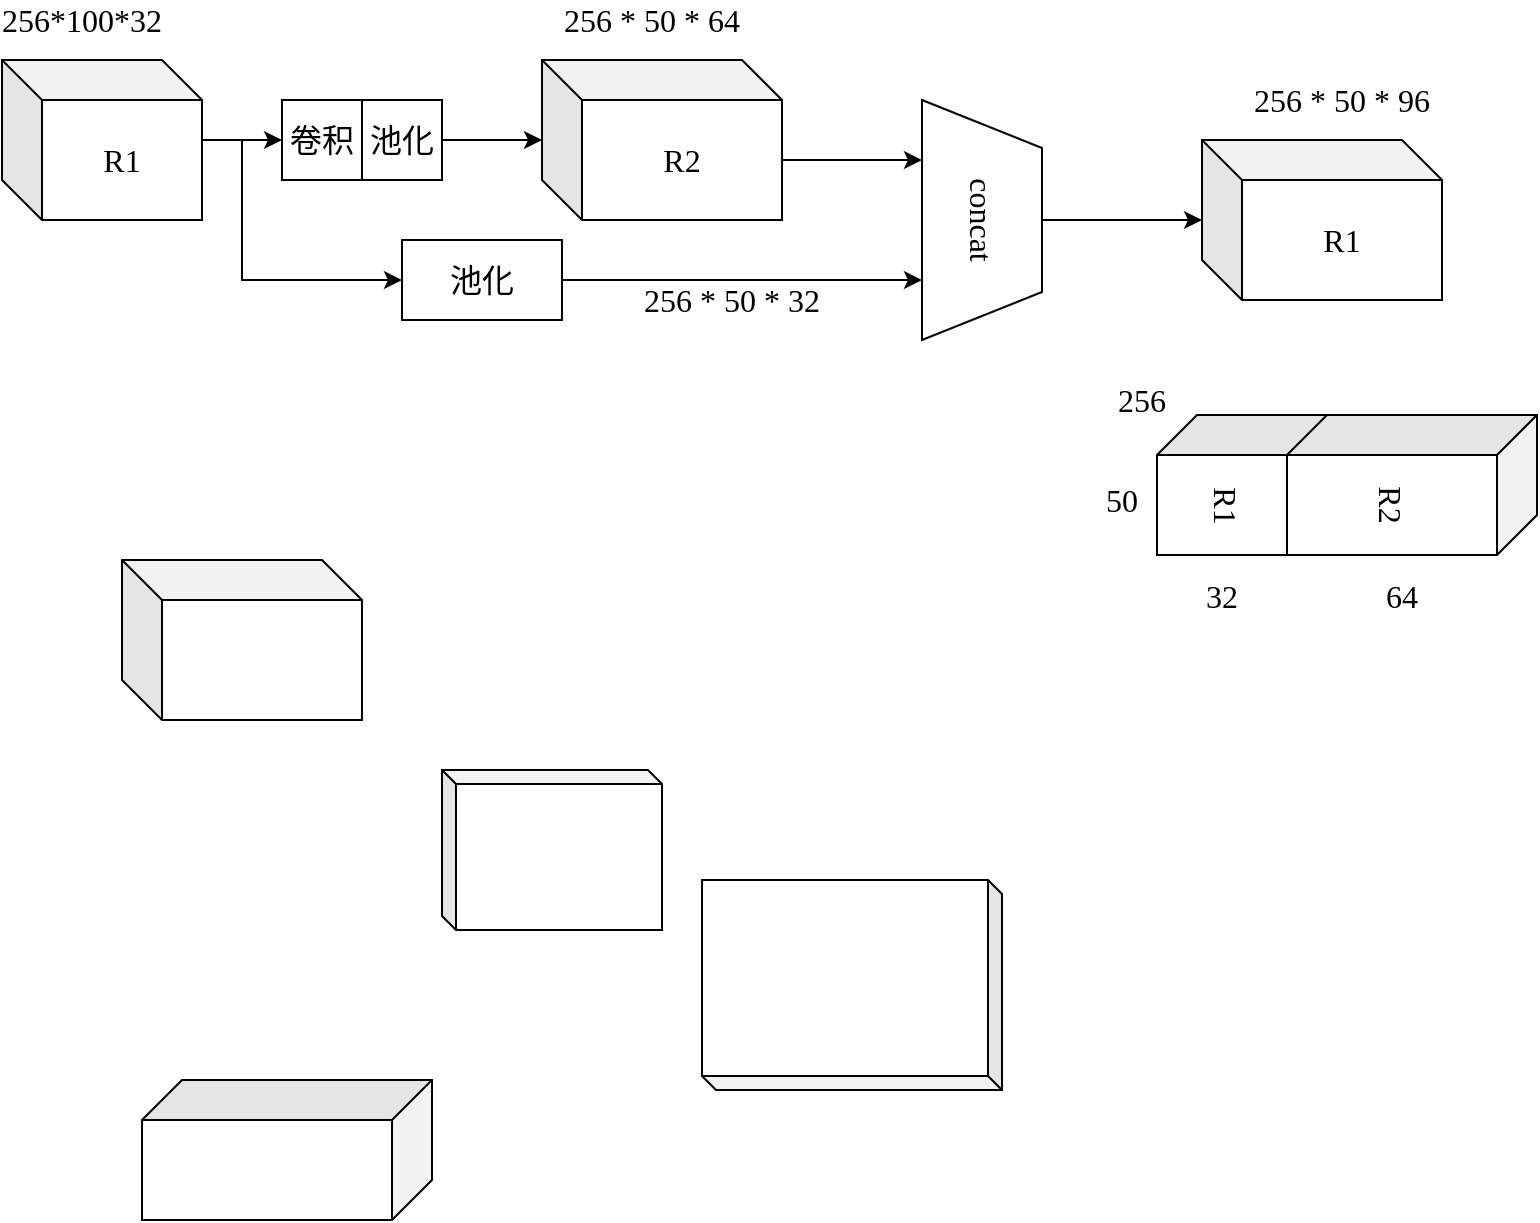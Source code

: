 <mxfile version="12.7.9" type="github">
  <diagram id="qBqB7yWqQwRtmxhurrX3" name="Page-1">
    <mxGraphModel dx="1019" dy="465" grid="1" gridSize="10" guides="1" tooltips="1" connect="1" arrows="1" fold="1" page="1" pageScale="1" pageWidth="827" pageHeight="1169" math="0" shadow="0">
      <root>
        <mxCell id="0" />
        <mxCell id="1" parent="0" />
        <mxCell id="6X_6MJS2qdIgpcQexAnd-26" value="" style="edgeStyle=orthogonalEdgeStyle;rounded=0;orthogonalLoop=1;jettySize=auto;html=1;entryX=0;entryY=0.5;entryDx=0;entryDy=0;fontFamily=Times New Roman;fontSize=16;" parent="1" source="6X_6MJS2qdIgpcQexAnd-2" target="6X_6MJS2qdIgpcQexAnd-21" edge="1">
          <mxGeometry relative="1" as="geometry">
            <mxPoint x="150" y="390" as="targetPoint" />
            <Array as="points">
              <mxPoint x="140" y="270" />
              <mxPoint x="140" y="340" />
            </Array>
          </mxGeometry>
        </mxCell>
        <mxCell id="6X_6MJS2qdIgpcQexAnd-2" value="R1" style="shape=cube;whiteSpace=wrap;html=1;boundedLbl=1;backgroundOutline=1;darkOpacity=0.05;darkOpacity2=0.1;fontFamily=Times New Roman;fontSize=16;" parent="1" vertex="1">
          <mxGeometry x="20" y="230" width="100" height="80" as="geometry" />
        </mxCell>
        <mxCell id="6X_6MJS2qdIgpcQexAnd-24" value="" style="edgeStyle=orthogonalEdgeStyle;rounded=0;orthogonalLoop=1;jettySize=auto;html=1;entryX=0.25;entryY=1;entryDx=0;entryDy=0;exitX=0;exitY=0;exitDx=120;exitDy=50;exitPerimeter=0;fontFamily=Times New Roman;fontSize=16;" parent="1" source="6X_6MJS2qdIgpcQexAnd-15" target="6X_6MJS2qdIgpcQexAnd-20" edge="1">
          <mxGeometry relative="1" as="geometry">
            <Array as="points" />
          </mxGeometry>
        </mxCell>
        <mxCell id="6X_6MJS2qdIgpcQexAnd-15" value="R2" style="shape=cube;whiteSpace=wrap;html=1;boundedLbl=1;backgroundOutline=1;darkOpacity=0.05;darkOpacity2=0.1;fontFamily=Times New Roman;fontSize=16;" parent="1" vertex="1">
          <mxGeometry x="290" y="230" width="120" height="80" as="geometry" />
        </mxCell>
        <mxCell id="6X_6MJS2qdIgpcQexAnd-30" value="" style="edgeStyle=orthogonalEdgeStyle;rounded=0;orthogonalLoop=1;jettySize=auto;html=1;fontFamily=Times New Roman;fontSize=16;" parent="1" source="6X_6MJS2qdIgpcQexAnd-20" target="6X_6MJS2qdIgpcQexAnd-29" edge="1">
          <mxGeometry relative="1" as="geometry" />
        </mxCell>
        <mxCell id="6X_6MJS2qdIgpcQexAnd-20" value="concat" style="shape=trapezoid;perimeter=trapezoidPerimeter;whiteSpace=wrap;html=1;rotation=90;fontFamily=Times New Roman;fontSize=16;" parent="1" vertex="1">
          <mxGeometry x="450" y="280" width="120" height="60" as="geometry" />
        </mxCell>
        <mxCell id="6X_6MJS2qdIgpcQexAnd-23" value="" style="edgeStyle=orthogonalEdgeStyle;rounded=0;orthogonalLoop=1;jettySize=auto;html=1;entryX=0.75;entryY=1;entryDx=0;entryDy=0;fontFamily=Times New Roman;fontSize=16;" parent="1" source="6X_6MJS2qdIgpcQexAnd-21" target="6X_6MJS2qdIgpcQexAnd-20" edge="1">
          <mxGeometry relative="1" as="geometry">
            <mxPoint x="410" y="350" as="targetPoint" />
          </mxGeometry>
        </mxCell>
        <mxCell id="6X_6MJS2qdIgpcQexAnd-21" value="池化" style="rounded=0;whiteSpace=wrap;html=1;fontFamily=Times New Roman;fontSize=16;" parent="1" vertex="1">
          <mxGeometry x="220" y="320" width="80" height="40" as="geometry" />
        </mxCell>
        <mxCell id="6X_6MJS2qdIgpcQexAnd-29" value="R1" style="shape=cube;whiteSpace=wrap;html=1;boundedLbl=1;backgroundOutline=1;darkOpacity=0.05;darkOpacity2=0.1;fontFamily=Times New Roman;fontSize=16;" parent="1" vertex="1">
          <mxGeometry x="620" y="270" width="120" height="80" as="geometry" />
        </mxCell>
        <mxCell id="1d3kMWBZUBPmFFA_xaLa-2" value="" style="edgeStyle=orthogonalEdgeStyle;rounded=0;orthogonalLoop=1;jettySize=auto;html=1;fontFamily=Times New Roman;fontSize=16;" edge="1" parent="1" source="1d3kMWBZUBPmFFA_xaLa-7" target="6X_6MJS2qdIgpcQexAnd-15">
          <mxGeometry relative="1" as="geometry" />
        </mxCell>
        <mxCell id="1d3kMWBZUBPmFFA_xaLa-1" value="卷积" style="rounded=0;whiteSpace=wrap;html=1;fontFamily=Times New Roman;fontSize=16;" vertex="1" parent="1">
          <mxGeometry x="160" y="250" width="40" height="40" as="geometry" />
        </mxCell>
        <mxCell id="1d3kMWBZUBPmFFA_xaLa-5" value="" style="endArrow=classic;html=1;exitX=1;exitY=0.5;exitDx=0;exitDy=0;exitPerimeter=0;entryX=0;entryY=0.5;entryDx=0;entryDy=0;fontFamily=Times New Roman;fontSize=16;" edge="1" parent="1" source="6X_6MJS2qdIgpcQexAnd-2" target="1d3kMWBZUBPmFFA_xaLa-1">
          <mxGeometry width="50" height="50" relative="1" as="geometry">
            <mxPoint x="210" y="450" as="sourcePoint" />
            <mxPoint x="260" y="400" as="targetPoint" />
          </mxGeometry>
        </mxCell>
        <mxCell id="1d3kMWBZUBPmFFA_xaLa-7" value="池化" style="rounded=0;whiteSpace=wrap;html=1;fontFamily=Times New Roman;fontSize=16;" vertex="1" parent="1">
          <mxGeometry x="200" y="250" width="40" height="40" as="geometry" />
        </mxCell>
        <mxCell id="1d3kMWBZUBPmFFA_xaLa-11" value="&lt;font style=&quot;vertical-align: inherit; font-size: 16px;&quot;&gt;&lt;font style=&quot;vertical-align: inherit; font-size: 16px;&quot;&gt;256*100*32&lt;/font&gt;&lt;/font&gt;" style="text;html=1;strokeColor=none;fillColor=none;align=center;verticalAlign=middle;whiteSpace=wrap;rounded=0;fontFamily=Times New Roman;fontSize=16;" vertex="1" parent="1">
          <mxGeometry x="40" y="200" width="40" height="20" as="geometry" />
        </mxCell>
        <mxCell id="1d3kMWBZUBPmFFA_xaLa-12" value="&lt;font style=&quot;vertical-align: inherit; font-size: 16px;&quot;&gt;&lt;font style=&quot;vertical-align: inherit; font-size: 16px;&quot;&gt;&lt;font style=&quot;vertical-align: inherit; font-size: 16px;&quot;&gt;&lt;font style=&quot;vertical-align: inherit; font-size: 16px;&quot;&gt;256 * 50 * 64&lt;/font&gt;&lt;/font&gt;&lt;/font&gt;&lt;/font&gt;" style="text;html=1;strokeColor=none;fillColor=none;align=center;verticalAlign=middle;whiteSpace=wrap;rounded=0;fontFamily=Times New Roman;fontSize=16;" vertex="1" parent="1">
          <mxGeometry x="290" y="200" width="110" height="20" as="geometry" />
        </mxCell>
        <mxCell id="1d3kMWBZUBPmFFA_xaLa-13" value="&lt;font style=&quot;vertical-align: inherit; font-size: 16px;&quot;&gt;&lt;font style=&quot;vertical-align: inherit; font-size: 16px;&quot;&gt;&lt;font style=&quot;vertical-align: inherit; font-size: 16px;&quot;&gt;&lt;font style=&quot;vertical-align: inherit; font-size: 16px;&quot;&gt;&lt;font style=&quot;vertical-align: inherit; font-size: 16px;&quot;&gt;&lt;font style=&quot;vertical-align: inherit; font-size: 16px;&quot;&gt;&lt;font style=&quot;vertical-align: inherit; font-size: 16px;&quot;&gt;&lt;font style=&quot;vertical-align: inherit; font-size: 16px;&quot;&gt;256 * 50 * 32&lt;br style=&quot;font-size: 16px;&quot;&gt;&lt;/font&gt;&lt;/font&gt;&lt;/font&gt;&lt;/font&gt;&lt;/font&gt;&lt;/font&gt;&lt;/font&gt;&lt;/font&gt;" style="text;html=1;strokeColor=none;fillColor=none;align=center;verticalAlign=middle;whiteSpace=wrap;rounded=0;fontFamily=Times New Roman;fontSize=16;" vertex="1" parent="1">
          <mxGeometry x="330" y="340" width="110" height="20" as="geometry" />
        </mxCell>
        <mxCell id="1d3kMWBZUBPmFFA_xaLa-14" value="&lt;font style=&quot;vertical-align: inherit; font-size: 16px;&quot;&gt;&lt;font style=&quot;vertical-align: inherit; font-size: 16px;&quot;&gt;&lt;font style=&quot;vertical-align: inherit; font-size: 16px;&quot;&gt;&lt;font style=&quot;vertical-align: inherit; font-size: 16px;&quot;&gt;&lt;font style=&quot;vertical-align: inherit; font-size: 16px;&quot;&gt;&lt;font style=&quot;vertical-align: inherit; font-size: 16px;&quot;&gt;&lt;font style=&quot;vertical-align: inherit; font-size: 16px;&quot;&gt;&lt;font style=&quot;vertical-align: inherit; font-size: 16px;&quot;&gt;256 * 50 * 96&lt;/font&gt;&lt;/font&gt;&lt;/font&gt;&lt;/font&gt;&lt;/font&gt;&lt;/font&gt;&lt;/font&gt;&lt;/font&gt;" style="text;html=1;strokeColor=none;fillColor=none;align=center;verticalAlign=middle;whiteSpace=wrap;rounded=0;fontFamily=Times New Roman;fontSize=16;" vertex="1" parent="1">
          <mxGeometry x="640" y="240" width="100" height="20" as="geometry" />
        </mxCell>
        <mxCell id="1d3kMWBZUBPmFFA_xaLa-17" value="" style="shape=cube;whiteSpace=wrap;html=1;boundedLbl=1;backgroundOutline=1;darkOpacity=0.05;darkOpacity2=0.1;fontFamily=Times New Roman;fontSize=16;rotation=90;size=20;" vertex="1" parent="1">
          <mxGeometry x="127.5" y="702.5" width="70" height="145" as="geometry" />
        </mxCell>
        <mxCell id="1d3kMWBZUBPmFFA_xaLa-15" value="" style="shape=cube;whiteSpace=wrap;html=1;boundedLbl=1;backgroundOutline=1;darkOpacity=0.05;darkOpacity2=0.1;fontFamily=Times New Roman;fontSize=16;size=7;" vertex="1" parent="1">
          <mxGeometry x="240" y="585" width="110" height="80" as="geometry" />
        </mxCell>
        <mxCell id="1d3kMWBZUBPmFFA_xaLa-18" value="" style="shape=cube;whiteSpace=wrap;html=1;boundedLbl=1;backgroundOutline=1;darkOpacity=0.05;darkOpacity2=0.1;fontFamily=Times New Roman;fontSize=16;size=7;rotation=-180;" vertex="1" parent="1">
          <mxGeometry x="370" y="640" width="150" height="105" as="geometry" />
        </mxCell>
        <mxCell id="1d3kMWBZUBPmFFA_xaLa-19" value="" style="shape=cube;whiteSpace=wrap;html=1;boundedLbl=1;backgroundOutline=1;darkOpacity=0.05;darkOpacity2=0.1;fontFamily=Times New Roman;fontSize=16;" vertex="1" parent="1">
          <mxGeometry x="80" y="480" width="120" height="80" as="geometry" />
        </mxCell>
        <mxCell id="1d3kMWBZUBPmFFA_xaLa-20" value="R1" style="shape=cube;whiteSpace=wrap;html=1;boundedLbl=1;backgroundOutline=1;darkOpacity=0.05;darkOpacity2=0.1;fontFamily=Times New Roman;fontSize=16;rotation=90;" vertex="1" parent="1">
          <mxGeometry x="607.5" y="397.5" width="70" height="90" as="geometry" />
        </mxCell>
        <mxCell id="1d3kMWBZUBPmFFA_xaLa-21" value="R2" style="shape=cube;whiteSpace=wrap;html=1;boundedLbl=1;backgroundOutline=1;darkOpacity=0.05;darkOpacity2=0.1;fontFamily=Times New Roman;fontSize=16;rotation=90;" vertex="1" parent="1">
          <mxGeometry x="690" y="380" width="70" height="125" as="geometry" />
        </mxCell>
        <mxCell id="1d3kMWBZUBPmFFA_xaLa-22" value="32" style="text;html=1;strokeColor=none;fillColor=none;align=center;verticalAlign=middle;whiteSpace=wrap;rounded=0;fontFamily=Times New Roman;fontSize=16;" vertex="1" parent="1">
          <mxGeometry x="610" y="487.5" width="40" height="20" as="geometry" />
        </mxCell>
        <mxCell id="1d3kMWBZUBPmFFA_xaLa-23" value="64" style="text;html=1;strokeColor=none;fillColor=none;align=center;verticalAlign=middle;whiteSpace=wrap;rounded=0;fontFamily=Times New Roman;fontSize=16;" vertex="1" parent="1">
          <mxGeometry x="700" y="488" width="40" height="20" as="geometry" />
        </mxCell>
        <mxCell id="1d3kMWBZUBPmFFA_xaLa-24" value="50" style="text;html=1;strokeColor=none;fillColor=none;align=center;verticalAlign=middle;whiteSpace=wrap;rounded=0;fontFamily=Times New Roman;fontSize=16;" vertex="1" parent="1">
          <mxGeometry x="560" y="440" width="40" height="20" as="geometry" />
        </mxCell>
        <mxCell id="1d3kMWBZUBPmFFA_xaLa-27" value="256" style="text;html=1;strokeColor=none;fillColor=none;align=center;verticalAlign=middle;whiteSpace=wrap;rounded=0;fontFamily=Times New Roman;fontSize=16;" vertex="1" parent="1">
          <mxGeometry x="570" y="390" width="40" height="20" as="geometry" />
        </mxCell>
      </root>
    </mxGraphModel>
  </diagram>
</mxfile>
